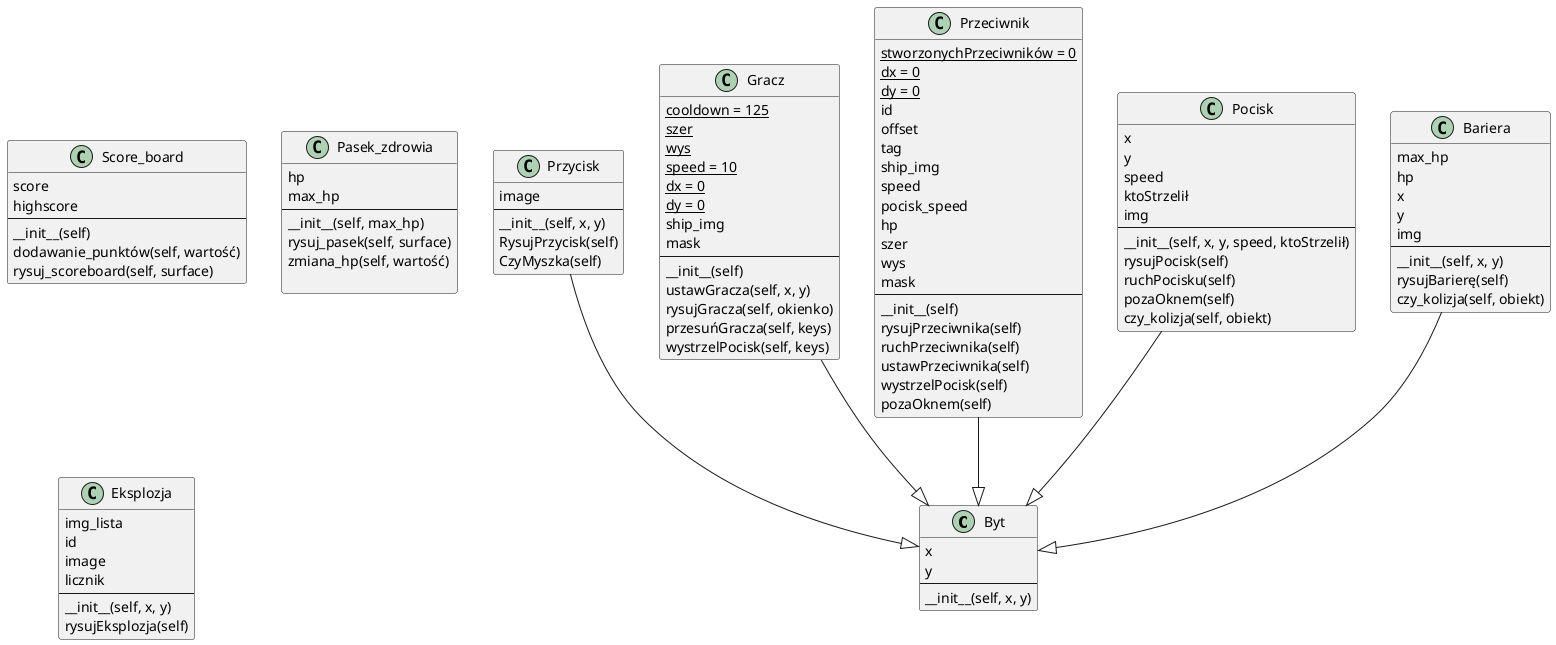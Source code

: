 @startuml diagramUML

class Byt{
x
y
--
__init__(self, x, y)
}

class Przycisk {
    image
    --
    __init__(self, x, y)
    RysujPrzycisk(self)
    CzyMyszka(self)
}

class Gracz {
    {static} cooldown = 125
    {static} szer
    {static} wys
    {static} speed = 10
    {static} dx = 0
    {static} dy = 0
    ship_img
    mask
    --
    __init__(self)
    ustawGracza(self, x, y)
    rysujGracza(self, okienko)
    przesuńGracza(self, keys)
    wystrzelPocisk(self, keys)
}

class Score_board{
    score
    highscore
    --
    __init__(self)
    dodawanie_punktów(self, wartość)
    rysuj_scoreboard(self, surface)
}

class Pasek_zdrowia{
    hp
    max_hp
    --
    __init__(self, max_hp)
    rysuj_pasek(self, surface)
    zmiana_hp(self, wartość)
    
}

class Przeciwnik{
    {static} stworzonychPrzeciwników = 0
    {static} dx = 0
    {static} dy = 0
    id
    offset
    tag
    ship_img
    speed
    pocisk_speed
    hp
    szer
    wys
    mask
    --
    __init__(self)
    rysujPrzeciwnika(self)
    ruchPrzeciwnika(self)
    ustawPrzeciwnika(self)
    wystrzelPocisk(self)
    pozaOknem(self)
}

class Pocisk{
    x
    y
    speed
    ktoStrzelił
    img
    --
    __init__(self, x, y, speed, ktoStrzelił)
    rysujPocisk(self)
    ruchPocisku(self)
    pozaOknem(self)
    czy_kolizja(self, obiekt)
}

class Bariera{
    max_hp
    hp
    x
    y
    img
    --
    __init__(self, x, y)
    rysujBarierę(self)
    czy_kolizja(self, obiekt)
}


class Eksplozja{
img_lista
id
image
licznik
--
__init__(self, x, y)
rysujEksplozja(self)
}


Gracz --|> Byt
Przeciwnik --|> Byt
Pocisk --|> Byt
Bariera --|> Byt
Przycisk --|> Byt
@enduml

#WĄTPLIWOŚĆI
#CZY ATRYBUTY PODAJEMY TYLKO Z __init__, czy ze wszystkich method 